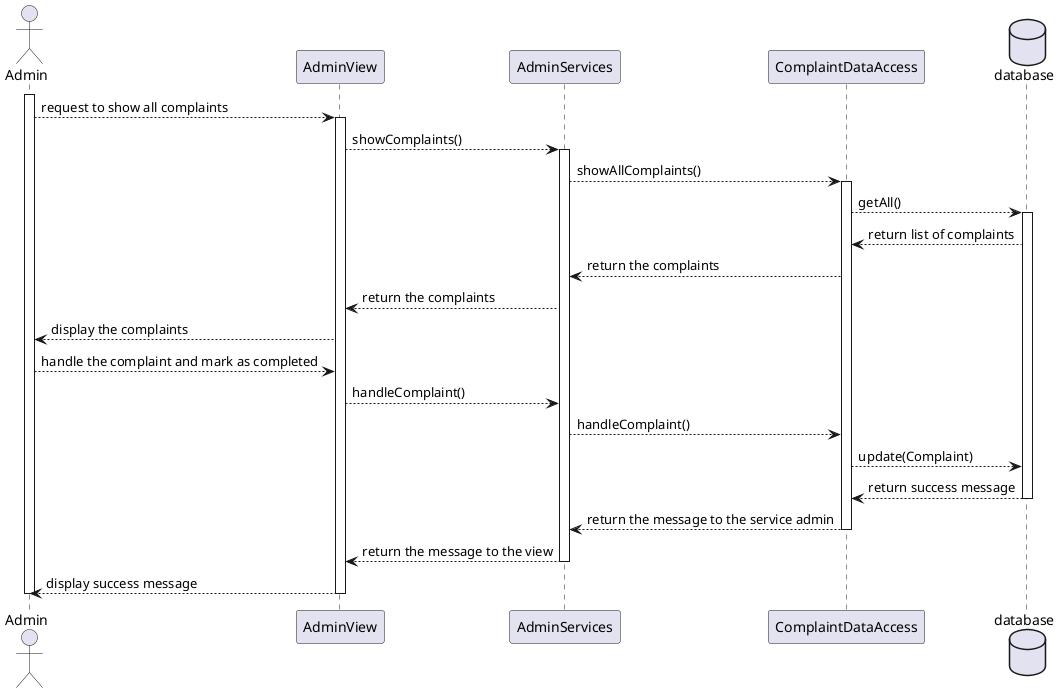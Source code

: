 @startuml
    actor Admin as Admin
    participant AdminView as AdminView
    participant AdminServices as AdminServices
    participant ComplaintDataAccess as ComplaintDataAccess
    database database as db
    activate Admin 
    Admin --> AdminView: request to show all complaints
    activate AdminView
    AdminView --> AdminServices: showComplaints()
    activate AdminServices
    AdminServices --> ComplaintDataAccess: showAllComplaints()
    activate ComplaintDataAccess
    ComplaintDataAccess --> db: getAll()
    activate db
    db --> ComplaintDataAccess: return list of complaints
    ComplaintDataAccess --> AdminServices: return the complaints
    AdminServices --> AdminView: return the complaints
    AdminView --> Admin: display the complaints

    Admin --> AdminView: handle the complaint and mark as completed
    AdminView --> AdminServices: handleComplaint()
    AdminServices --> ComplaintDataAccess: handleComplaint()
    ComplaintDataAccess --> db: update(Complaint)
    
    db --> ComplaintDataAccess: return success message
    deactivate db
    ComplaintDataAccess --> AdminServices: return the message to the service admin
    deactivate ComplaintDataAccess
    AdminServices --> AdminView: return the message to the view
    deactivate AdminServices
    AdminView --> Admin: display success message
    deactivate AdminView
    deactivate Admin
@enduml